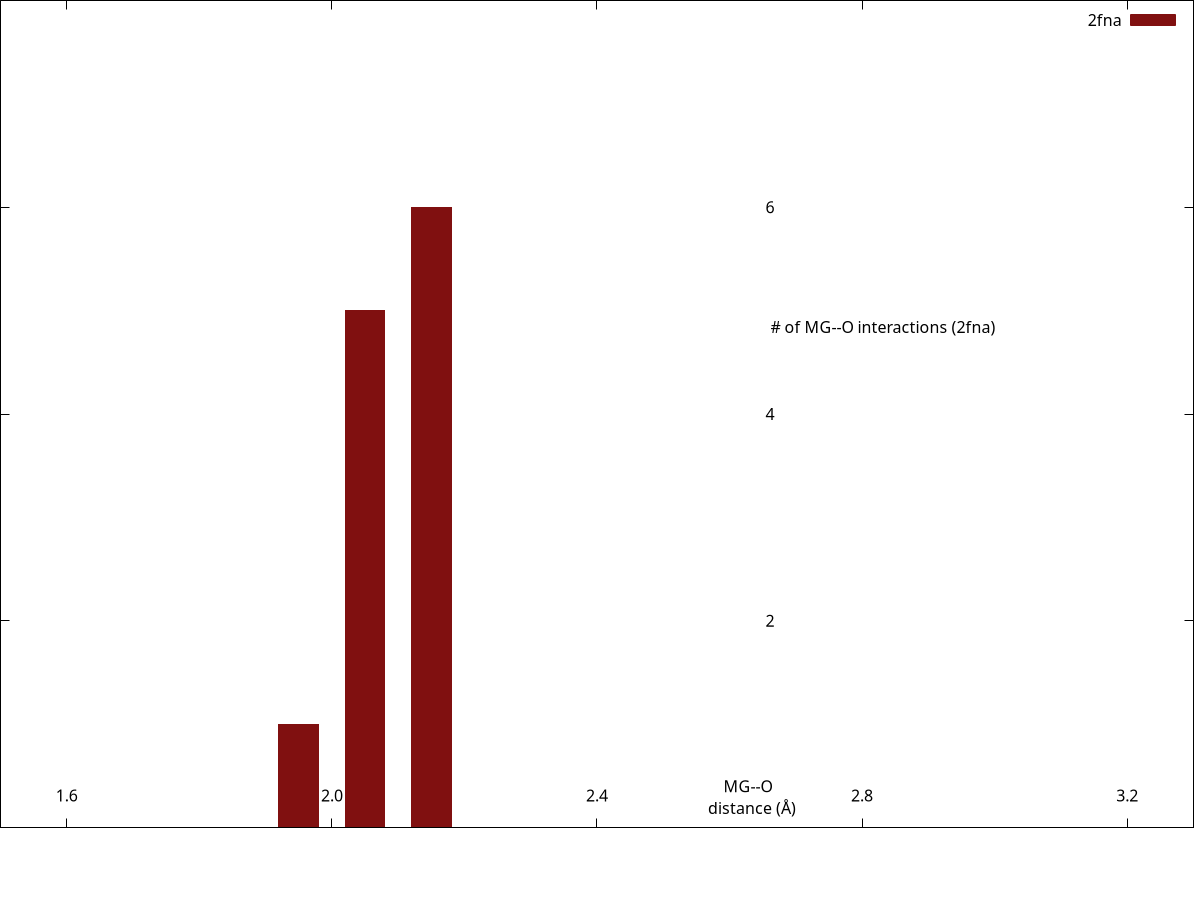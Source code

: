 set encoding iso_8859_1
set terminal pngcairo transparent enhanced size 340, 160 font "Arial Bold,10"
set output "/data/neighborhood_temp/2fna/MG--O.png"
set lmargin at screen 0.00
set bmargin at screen 0.08
set rmargin at screen 0.995
set tmargin at screen 1.00
set xrange [1.5:3.3]
set format x "%3.1f"
set xtics 1.6,0.4,3.2
set xtics offset 0,graph 0.065
set yrange [0:1468.8]
unset ytics
set y2range [0:8]
set y2tics 2,2,6
set y2tics offset -49,graph 0.00
set y2tics mirror
set view 80,45
set key top right
set boxwidth 0.06
set style fill solid 1.0
set xlabel "MG--O \n distance (\305)" offset 17,4.4
set y2label "# of MG--O interactions (2fna)" offset -40,4 rotate by 0
plot "-" using ($1+0.05):2 with boxes lc rgb "#801010" axis x1y2 title "2fna", \
     "/data/neighborhood_temp/csd_metal_distances/MG--O.csv" using ($1+0.025):2 with linespoints linewidth 2 pointtype 7 pointsize 0.2 lc rgb "#074a7e" title "CSD^{5}" axis x1y1
1.9	1
2	5
2.1	6
e
